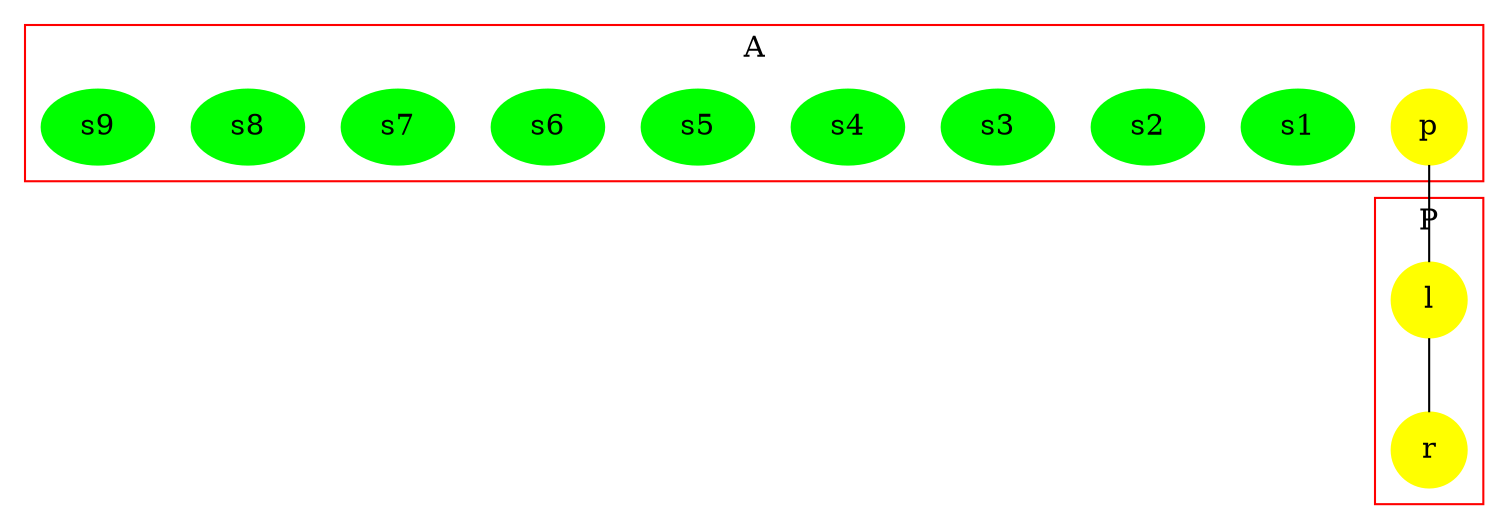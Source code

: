 #This file has been computed by KaSa: a Static Analyzer for Kappa (Kappa Static Analyzer (DomainBased-3064-g3ac57db))
#Download sources/binaries at https://github.com/Kappa-Dev/KaSim
#
#Analysis launched at 2017/05/11 21:59:47 (GMT+2) on AppleCell.local
#Command line is: KaSa n_phos_sites_with_counter_9.ka --print-efficiency --no-do-all --compute-symmetries
#
#This file contains the description of the contact map in dot.
#Please use graphviz (http://www.graphviz.org) or OmniGraffle to export it to a PDF
#
graph G{ 
subgraph cluster0 {
   0.0 [style = filled label = "p" shape =circle color = yellow size = "5"]
   0.1 [style = filled label = "s1" shape =ellipse color = green size = "5"]
   0.2 [style = filled label = "s2" shape =ellipse color = green size = "5"]
   0.3 [style = filled label = "s3" shape =ellipse color = green size = "5"]
   0.4 [style = filled label = "s4" shape =ellipse color = green size = "5"]
   0.5 [style = filled label = "s5" shape =ellipse color = green size = "5"]
   0.6 [style = filled label = "s6" shape =ellipse color = green size = "5"]
   0.7 [style = filled label = "s7" shape =ellipse color = green size = "5"]
   0.8 [style = filled label = "s8" shape =ellipse color = green size = "5"]
   0.9 [style = filled label = "s9" shape =ellipse color = green size = "5"]
label =  "A";  shape = rectangle; color = red
} ; 
subgraph cluster1 {
   1.0 [style = filled label = "l" shape =circle color = yellow size = "5"]
   1.1 [style = filled label = "r" shape =circle color = yellow size = "5"]
label =  "P";  shape = rectangle; color = red
} ; 
0.0 -- 1.0
1.0 -- 1.1
}
